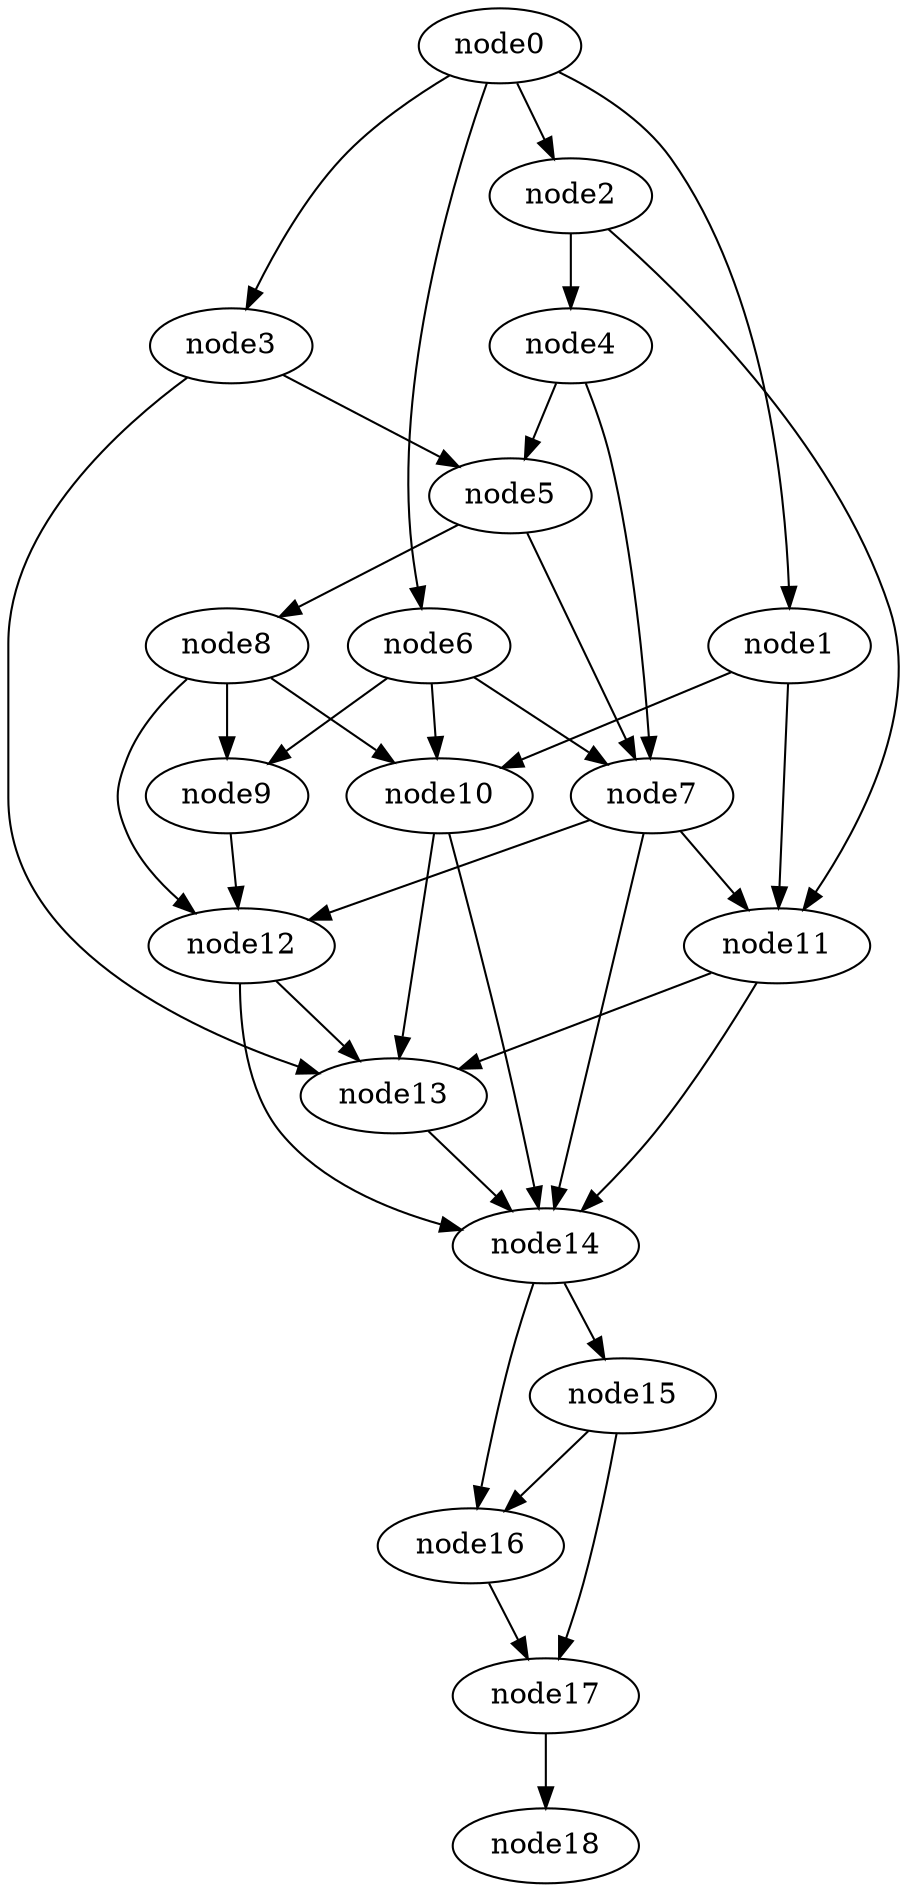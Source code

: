 digraph g{
	node18
	node17 -> node18
	node16 -> node17
	node15 -> node17
	node15 -> node16
	node14 -> node16
	node14 -> node15
	node13 -> node14
	node12 -> node14
	node12 -> node13
	node11 -> node14
	node11 -> node13
	node10 -> node14
	node10 -> node13
	node9 -> node12
	node8 -> node12
	node8 -> node10
	node8 -> node9
	node7 -> node14
	node7 -> node12
	node7 -> node11
	node6 -> node10
	node6 -> node9
	node6 -> node7
	node5 -> node8
	node5 -> node7
	node4 -> node7
	node4 -> node5
	node3 -> node13
	node3 -> node5
	node2 -> node11
	node2 -> node4
	node1 -> node11
	node1 -> node10
	node0 -> node6
	node0 -> node3
	node0 -> node2
	node0 -> node1
}
